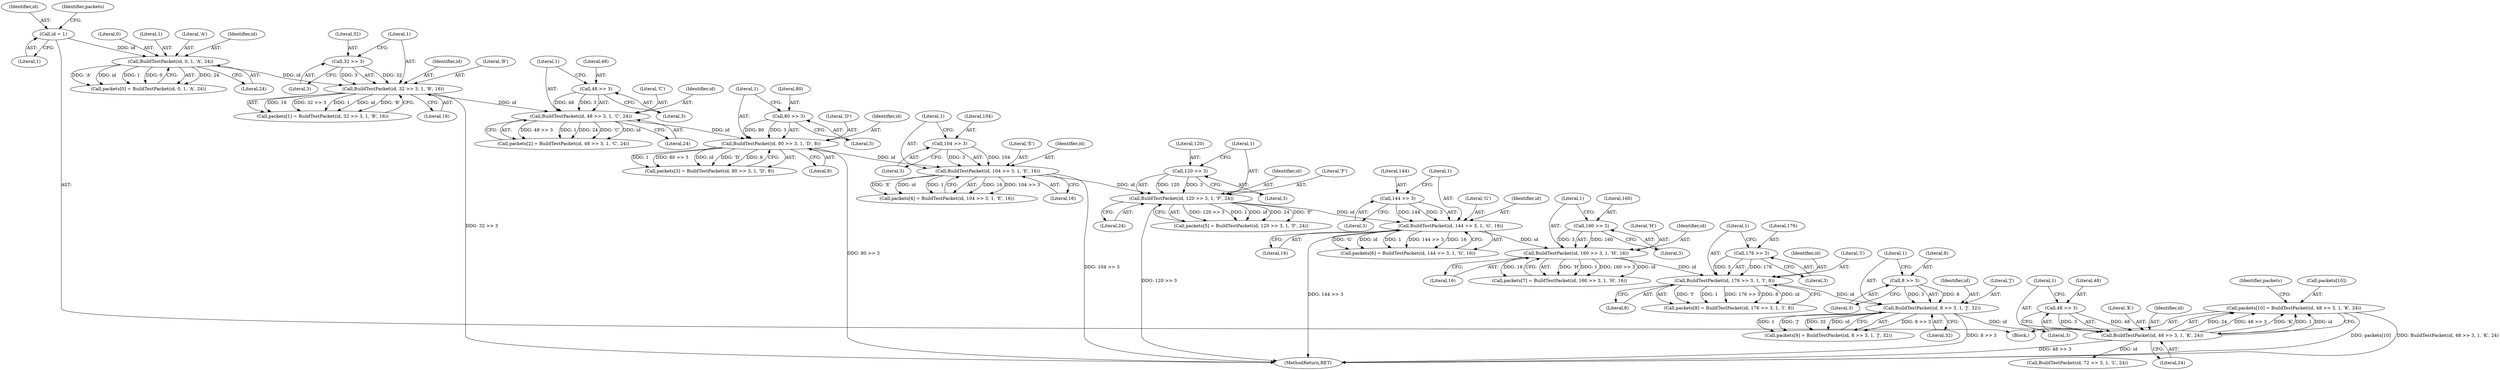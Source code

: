 digraph "0_suricata_4a04f814b15762eb446a5ead4d69d021512df6f8_1@pointer" {
"1000262" [label="(Call,packets[10] = BuildTestPacket(id, 48 >> 3, 1, 'K', 24))"];
"1000266" [label="(Call,BuildTestPacket(id, 48 >> 3, 1, 'K', 24))"];
"1000254" [label="(Call,BuildTestPacket(id, 8 >> 3, 1, 'J', 32))"];
"1000242" [label="(Call,BuildTestPacket(id, 176 >> 3, 1, 'I', 8))"];
"1000230" [label="(Call,BuildTestPacket(id, 160 >> 3, 1, 'H', 16))"];
"1000218" [label="(Call,BuildTestPacket(id, 144 >> 3, 1, 'G', 16))"];
"1000206" [label="(Call,BuildTestPacket(id, 120 >> 3, 1, 'F', 24))"];
"1000194" [label="(Call,BuildTestPacket(id, 104 >> 3, 1, 'E', 16))"];
"1000182" [label="(Call,BuildTestPacket(id, 80 >> 3, 1, 'D', 8))"];
"1000170" [label="(Call,BuildTestPacket(id, 48 >> 3, 1, 'C', 24))"];
"1000158" [label="(Call,BuildTestPacket(id, 32 >> 3, 1, 'B', 16))"];
"1000148" [label="(Call,BuildTestPacket(id, 0, 1, 'A', 24))"];
"1000135" [label="(Call,id = 1)"];
"1000160" [label="(Call,32 >> 3)"];
"1000172" [label="(Call,48 >> 3)"];
"1000184" [label="(Call,80 >> 3)"];
"1000196" [label="(Call,104 >> 3)"];
"1000208" [label="(Call,120 >> 3)"];
"1000220" [label="(Call,144 >> 3)"];
"1000232" [label="(Call,160 >> 3)"];
"1000244" [label="(Call,176 >> 3)"];
"1000256" [label="(Call,8 >> 3)"];
"1000268" [label="(Call,48 >> 3)"];
"1000249" [label="(Literal,8)"];
"1000189" [label="(Literal,8)"];
"1000199" [label="(Literal,1)"];
"1000243" [label="(Identifier,id)"];
"1000235" [label="(Literal,1)"];
"1000197" [label="(Literal,104)"];
"1000127" [label="(Block,)"];
"1000207" [label="(Identifier,id)"];
"1000230" [label="(Call,BuildTestPacket(id, 160 >> 3, 1, 'H', 16))"];
"1000254" [label="(Call,BuildTestPacket(id, 8 >> 3, 1, 'J', 32))"];
"1000137" [label="(Literal,1)"];
"1000176" [label="(Literal,'C')"];
"1000187" [label="(Literal,1)"];
"1000505" [label="(MethodReturn,RET)"];
"1000175" [label="(Literal,1)"];
"1000161" [label="(Literal,32)"];
"1000158" [label="(Call,BuildTestPacket(id, 32 >> 3, 1, 'B', 16))"];
"1000218" [label="(Call,BuildTestPacket(id, 144 >> 3, 1, 'G', 16))"];
"1000271" [label="(Literal,1)"];
"1000154" [label="(Call,packets[1] = BuildTestPacket(id, 32 >> 3, 1, 'B', 16))"];
"1000162" [label="(Literal,3)"];
"1000153" [label="(Literal,24)"];
"1000188" [label="(Literal,'D')"];
"1000226" [label="(Call,packets[7] = BuildTestPacket(id, 160 >> 3, 1, 'H', 16))"];
"1000206" [label="(Call,BuildTestPacket(id, 120 >> 3, 1, 'F', 24))"];
"1000182" [label="(Call,BuildTestPacket(id, 80 >> 3, 1, 'D', 8))"];
"1000232" [label="(Call,160 >> 3)"];
"1000136" [label="(Identifier,id)"];
"1000144" [label="(Call,packets[0] = BuildTestPacket(id, 0, 1, 'A', 24))"];
"1000266" [label="(Call,BuildTestPacket(id, 48 >> 3, 1, 'K', 24))"];
"1000212" [label="(Literal,'F')"];
"1000174" [label="(Literal,3)"];
"1000256" [label="(Call,8 >> 3)"];
"1000236" [label="(Literal,'H')"];
"1000178" [label="(Call,packets[3] = BuildTestPacket(id, 80 >> 3, 1, 'D', 8))"];
"1000255" [label="(Identifier,id)"];
"1000173" [label="(Literal,48)"];
"1000150" [label="(Literal,0)"];
"1000200" [label="(Literal,'E')"];
"1000159" [label="(Identifier,id)"];
"1000165" [label="(Literal,16)"];
"1000246" [label="(Literal,3)"];
"1000238" [label="(Call,packets[8] = BuildTestPacket(id, 176 >> 3, 1, 'I', 8))"];
"1000224" [label="(Literal,'G')"];
"1000231" [label="(Identifier,id)"];
"1000259" [label="(Literal,1)"];
"1000172" [label="(Call,48 >> 3)"];
"1000222" [label="(Literal,3)"];
"1000201" [label="(Literal,16)"];
"1000234" [label="(Literal,3)"];
"1000209" [label="(Literal,120)"];
"1000164" [label="(Literal,'B')"];
"1000160" [label="(Call,32 >> 3)"];
"1000140" [label="(Identifier,packets)"];
"1000268" [label="(Call,48 >> 3)"];
"1000184" [label="(Call,80 >> 3)"];
"1000244" [label="(Call,176 >> 3)"];
"1000151" [label="(Literal,1)"];
"1000221" [label="(Literal,144)"];
"1000237" [label="(Literal,16)"];
"1000166" [label="(Call,packets[2] = BuildTestPacket(id, 48 >> 3, 1, 'C', 24))"];
"1000270" [label="(Literal,3)"];
"1000276" [label="(Identifier,packets)"];
"1000190" [label="(Call,packets[4] = BuildTestPacket(id, 104 >> 3, 1, 'E', 16))"];
"1000186" [label="(Literal,3)"];
"1000208" [label="(Call,120 >> 3)"];
"1000257" [label="(Literal,8)"];
"1000211" [label="(Literal,1)"];
"1000263" [label="(Call,packets[10])"];
"1000272" [label="(Literal,'K')"];
"1000198" [label="(Literal,3)"];
"1000183" [label="(Identifier,id)"];
"1000195" [label="(Identifier,id)"];
"1000210" [label="(Literal,3)"];
"1000214" [label="(Call,packets[6] = BuildTestPacket(id, 144 >> 3, 1, 'G', 16))"];
"1000185" [label="(Literal,80)"];
"1000177" [label="(Literal,24)"];
"1000233" [label="(Literal,160)"];
"1000202" [label="(Call,packets[5] = BuildTestPacket(id, 120 >> 3, 1, 'F', 24))"];
"1000171" [label="(Identifier,id)"];
"1000248" [label="(Literal,'I')"];
"1000247" [label="(Literal,1)"];
"1000220" [label="(Call,144 >> 3)"];
"1000219" [label="(Identifier,id)"];
"1000267" [label="(Identifier,id)"];
"1000170" [label="(Call,BuildTestPacket(id, 48 >> 3, 1, 'C', 24))"];
"1000163" [label="(Literal,1)"];
"1000223" [label="(Literal,1)"];
"1000278" [label="(Call,BuildTestPacket(id, 72 >> 3, 1, 'L', 24))"];
"1000242" [label="(Call,BuildTestPacket(id, 176 >> 3, 1, 'I', 8))"];
"1000194" [label="(Call,BuildTestPacket(id, 104 >> 3, 1, 'E', 16))"];
"1000196" [label="(Call,104 >> 3)"];
"1000225" [label="(Literal,16)"];
"1000213" [label="(Literal,24)"];
"1000258" [label="(Literal,3)"];
"1000135" [label="(Call,id = 1)"];
"1000260" [label="(Literal,'J')"];
"1000262" [label="(Call,packets[10] = BuildTestPacket(id, 48 >> 3, 1, 'K', 24))"];
"1000152" [label="(Literal,'A')"];
"1000269" [label="(Literal,48)"];
"1000149" [label="(Identifier,id)"];
"1000273" [label="(Literal,24)"];
"1000261" [label="(Literal,32)"];
"1000245" [label="(Literal,176)"];
"1000250" [label="(Call,packets[9] = BuildTestPacket(id, 8 >> 3, 1, 'J', 32))"];
"1000148" [label="(Call,BuildTestPacket(id, 0, 1, 'A', 24))"];
"1000262" -> "1000127"  [label="AST: "];
"1000262" -> "1000266"  [label="CFG: "];
"1000263" -> "1000262"  [label="AST: "];
"1000266" -> "1000262"  [label="AST: "];
"1000276" -> "1000262"  [label="CFG: "];
"1000262" -> "1000505"  [label="DDG: packets[10]"];
"1000262" -> "1000505"  [label="DDG: BuildTestPacket(id, 48 >> 3, 1, 'K', 24)"];
"1000266" -> "1000262"  [label="DDG: 24"];
"1000266" -> "1000262"  [label="DDG: 48 >> 3"];
"1000266" -> "1000262"  [label="DDG: 'K'"];
"1000266" -> "1000262"  [label="DDG: 1"];
"1000266" -> "1000262"  [label="DDG: id"];
"1000266" -> "1000273"  [label="CFG: "];
"1000267" -> "1000266"  [label="AST: "];
"1000268" -> "1000266"  [label="AST: "];
"1000271" -> "1000266"  [label="AST: "];
"1000272" -> "1000266"  [label="AST: "];
"1000273" -> "1000266"  [label="AST: "];
"1000266" -> "1000505"  [label="DDG: 48 >> 3"];
"1000254" -> "1000266"  [label="DDG: id"];
"1000268" -> "1000266"  [label="DDG: 48"];
"1000268" -> "1000266"  [label="DDG: 3"];
"1000266" -> "1000278"  [label="DDG: id"];
"1000254" -> "1000250"  [label="AST: "];
"1000254" -> "1000261"  [label="CFG: "];
"1000255" -> "1000254"  [label="AST: "];
"1000256" -> "1000254"  [label="AST: "];
"1000259" -> "1000254"  [label="AST: "];
"1000260" -> "1000254"  [label="AST: "];
"1000261" -> "1000254"  [label="AST: "];
"1000250" -> "1000254"  [label="CFG: "];
"1000254" -> "1000505"  [label="DDG: 8 >> 3"];
"1000254" -> "1000250"  [label="DDG: 8 >> 3"];
"1000254" -> "1000250"  [label="DDG: 1"];
"1000254" -> "1000250"  [label="DDG: 'J'"];
"1000254" -> "1000250"  [label="DDG: 32"];
"1000254" -> "1000250"  [label="DDG: id"];
"1000242" -> "1000254"  [label="DDG: id"];
"1000256" -> "1000254"  [label="DDG: 8"];
"1000256" -> "1000254"  [label="DDG: 3"];
"1000242" -> "1000238"  [label="AST: "];
"1000242" -> "1000249"  [label="CFG: "];
"1000243" -> "1000242"  [label="AST: "];
"1000244" -> "1000242"  [label="AST: "];
"1000247" -> "1000242"  [label="AST: "];
"1000248" -> "1000242"  [label="AST: "];
"1000249" -> "1000242"  [label="AST: "];
"1000238" -> "1000242"  [label="CFG: "];
"1000242" -> "1000238"  [label="DDG: 'I'"];
"1000242" -> "1000238"  [label="DDG: 1"];
"1000242" -> "1000238"  [label="DDG: 176 >> 3"];
"1000242" -> "1000238"  [label="DDG: 8"];
"1000242" -> "1000238"  [label="DDG: id"];
"1000230" -> "1000242"  [label="DDG: id"];
"1000244" -> "1000242"  [label="DDG: 176"];
"1000244" -> "1000242"  [label="DDG: 3"];
"1000230" -> "1000226"  [label="AST: "];
"1000230" -> "1000237"  [label="CFG: "];
"1000231" -> "1000230"  [label="AST: "];
"1000232" -> "1000230"  [label="AST: "];
"1000235" -> "1000230"  [label="AST: "];
"1000236" -> "1000230"  [label="AST: "];
"1000237" -> "1000230"  [label="AST: "];
"1000226" -> "1000230"  [label="CFG: "];
"1000230" -> "1000226"  [label="DDG: 'H'"];
"1000230" -> "1000226"  [label="DDG: 1"];
"1000230" -> "1000226"  [label="DDG: 160 >> 3"];
"1000230" -> "1000226"  [label="DDG: id"];
"1000230" -> "1000226"  [label="DDG: 16"];
"1000218" -> "1000230"  [label="DDG: id"];
"1000232" -> "1000230"  [label="DDG: 160"];
"1000232" -> "1000230"  [label="DDG: 3"];
"1000218" -> "1000214"  [label="AST: "];
"1000218" -> "1000225"  [label="CFG: "];
"1000219" -> "1000218"  [label="AST: "];
"1000220" -> "1000218"  [label="AST: "];
"1000223" -> "1000218"  [label="AST: "];
"1000224" -> "1000218"  [label="AST: "];
"1000225" -> "1000218"  [label="AST: "];
"1000214" -> "1000218"  [label="CFG: "];
"1000218" -> "1000505"  [label="DDG: 144 >> 3"];
"1000218" -> "1000214"  [label="DDG: 'G'"];
"1000218" -> "1000214"  [label="DDG: id"];
"1000218" -> "1000214"  [label="DDG: 1"];
"1000218" -> "1000214"  [label="DDG: 144 >> 3"];
"1000218" -> "1000214"  [label="DDG: 16"];
"1000206" -> "1000218"  [label="DDG: id"];
"1000220" -> "1000218"  [label="DDG: 144"];
"1000220" -> "1000218"  [label="DDG: 3"];
"1000206" -> "1000202"  [label="AST: "];
"1000206" -> "1000213"  [label="CFG: "];
"1000207" -> "1000206"  [label="AST: "];
"1000208" -> "1000206"  [label="AST: "];
"1000211" -> "1000206"  [label="AST: "];
"1000212" -> "1000206"  [label="AST: "];
"1000213" -> "1000206"  [label="AST: "];
"1000202" -> "1000206"  [label="CFG: "];
"1000206" -> "1000505"  [label="DDG: 120 >> 3"];
"1000206" -> "1000202"  [label="DDG: 120 >> 3"];
"1000206" -> "1000202"  [label="DDG: 1"];
"1000206" -> "1000202"  [label="DDG: id"];
"1000206" -> "1000202"  [label="DDG: 24"];
"1000206" -> "1000202"  [label="DDG: 'F'"];
"1000194" -> "1000206"  [label="DDG: id"];
"1000208" -> "1000206"  [label="DDG: 120"];
"1000208" -> "1000206"  [label="DDG: 3"];
"1000194" -> "1000190"  [label="AST: "];
"1000194" -> "1000201"  [label="CFG: "];
"1000195" -> "1000194"  [label="AST: "];
"1000196" -> "1000194"  [label="AST: "];
"1000199" -> "1000194"  [label="AST: "];
"1000200" -> "1000194"  [label="AST: "];
"1000201" -> "1000194"  [label="AST: "];
"1000190" -> "1000194"  [label="CFG: "];
"1000194" -> "1000505"  [label="DDG: 104 >> 3"];
"1000194" -> "1000190"  [label="DDG: 16"];
"1000194" -> "1000190"  [label="DDG: 104 >> 3"];
"1000194" -> "1000190"  [label="DDG: 'E'"];
"1000194" -> "1000190"  [label="DDG: id"];
"1000194" -> "1000190"  [label="DDG: 1"];
"1000182" -> "1000194"  [label="DDG: id"];
"1000196" -> "1000194"  [label="DDG: 104"];
"1000196" -> "1000194"  [label="DDG: 3"];
"1000182" -> "1000178"  [label="AST: "];
"1000182" -> "1000189"  [label="CFG: "];
"1000183" -> "1000182"  [label="AST: "];
"1000184" -> "1000182"  [label="AST: "];
"1000187" -> "1000182"  [label="AST: "];
"1000188" -> "1000182"  [label="AST: "];
"1000189" -> "1000182"  [label="AST: "];
"1000178" -> "1000182"  [label="CFG: "];
"1000182" -> "1000505"  [label="DDG: 80 >> 3"];
"1000182" -> "1000178"  [label="DDG: 1"];
"1000182" -> "1000178"  [label="DDG: 80 >> 3"];
"1000182" -> "1000178"  [label="DDG: id"];
"1000182" -> "1000178"  [label="DDG: 'D'"];
"1000182" -> "1000178"  [label="DDG: 8"];
"1000170" -> "1000182"  [label="DDG: id"];
"1000184" -> "1000182"  [label="DDG: 80"];
"1000184" -> "1000182"  [label="DDG: 3"];
"1000170" -> "1000166"  [label="AST: "];
"1000170" -> "1000177"  [label="CFG: "];
"1000171" -> "1000170"  [label="AST: "];
"1000172" -> "1000170"  [label="AST: "];
"1000175" -> "1000170"  [label="AST: "];
"1000176" -> "1000170"  [label="AST: "];
"1000177" -> "1000170"  [label="AST: "];
"1000166" -> "1000170"  [label="CFG: "];
"1000170" -> "1000166"  [label="DDG: 48 >> 3"];
"1000170" -> "1000166"  [label="DDG: 1"];
"1000170" -> "1000166"  [label="DDG: 24"];
"1000170" -> "1000166"  [label="DDG: 'C'"];
"1000170" -> "1000166"  [label="DDG: id"];
"1000158" -> "1000170"  [label="DDG: id"];
"1000172" -> "1000170"  [label="DDG: 48"];
"1000172" -> "1000170"  [label="DDG: 3"];
"1000158" -> "1000154"  [label="AST: "];
"1000158" -> "1000165"  [label="CFG: "];
"1000159" -> "1000158"  [label="AST: "];
"1000160" -> "1000158"  [label="AST: "];
"1000163" -> "1000158"  [label="AST: "];
"1000164" -> "1000158"  [label="AST: "];
"1000165" -> "1000158"  [label="AST: "];
"1000154" -> "1000158"  [label="CFG: "];
"1000158" -> "1000505"  [label="DDG: 32 >> 3"];
"1000158" -> "1000154"  [label="DDG: 16"];
"1000158" -> "1000154"  [label="DDG: 32 >> 3"];
"1000158" -> "1000154"  [label="DDG: 1"];
"1000158" -> "1000154"  [label="DDG: id"];
"1000158" -> "1000154"  [label="DDG: 'B'"];
"1000148" -> "1000158"  [label="DDG: id"];
"1000160" -> "1000158"  [label="DDG: 32"];
"1000160" -> "1000158"  [label="DDG: 3"];
"1000148" -> "1000144"  [label="AST: "];
"1000148" -> "1000153"  [label="CFG: "];
"1000149" -> "1000148"  [label="AST: "];
"1000150" -> "1000148"  [label="AST: "];
"1000151" -> "1000148"  [label="AST: "];
"1000152" -> "1000148"  [label="AST: "];
"1000153" -> "1000148"  [label="AST: "];
"1000144" -> "1000148"  [label="CFG: "];
"1000148" -> "1000144"  [label="DDG: 24"];
"1000148" -> "1000144"  [label="DDG: 'A'"];
"1000148" -> "1000144"  [label="DDG: id"];
"1000148" -> "1000144"  [label="DDG: 1"];
"1000148" -> "1000144"  [label="DDG: 0"];
"1000135" -> "1000148"  [label="DDG: id"];
"1000135" -> "1000127"  [label="AST: "];
"1000135" -> "1000137"  [label="CFG: "];
"1000136" -> "1000135"  [label="AST: "];
"1000137" -> "1000135"  [label="AST: "];
"1000140" -> "1000135"  [label="CFG: "];
"1000160" -> "1000162"  [label="CFG: "];
"1000161" -> "1000160"  [label="AST: "];
"1000162" -> "1000160"  [label="AST: "];
"1000163" -> "1000160"  [label="CFG: "];
"1000172" -> "1000174"  [label="CFG: "];
"1000173" -> "1000172"  [label="AST: "];
"1000174" -> "1000172"  [label="AST: "];
"1000175" -> "1000172"  [label="CFG: "];
"1000184" -> "1000186"  [label="CFG: "];
"1000185" -> "1000184"  [label="AST: "];
"1000186" -> "1000184"  [label="AST: "];
"1000187" -> "1000184"  [label="CFG: "];
"1000196" -> "1000198"  [label="CFG: "];
"1000197" -> "1000196"  [label="AST: "];
"1000198" -> "1000196"  [label="AST: "];
"1000199" -> "1000196"  [label="CFG: "];
"1000208" -> "1000210"  [label="CFG: "];
"1000209" -> "1000208"  [label="AST: "];
"1000210" -> "1000208"  [label="AST: "];
"1000211" -> "1000208"  [label="CFG: "];
"1000220" -> "1000222"  [label="CFG: "];
"1000221" -> "1000220"  [label="AST: "];
"1000222" -> "1000220"  [label="AST: "];
"1000223" -> "1000220"  [label="CFG: "];
"1000232" -> "1000234"  [label="CFG: "];
"1000233" -> "1000232"  [label="AST: "];
"1000234" -> "1000232"  [label="AST: "];
"1000235" -> "1000232"  [label="CFG: "];
"1000244" -> "1000246"  [label="CFG: "];
"1000245" -> "1000244"  [label="AST: "];
"1000246" -> "1000244"  [label="AST: "];
"1000247" -> "1000244"  [label="CFG: "];
"1000256" -> "1000258"  [label="CFG: "];
"1000257" -> "1000256"  [label="AST: "];
"1000258" -> "1000256"  [label="AST: "];
"1000259" -> "1000256"  [label="CFG: "];
"1000268" -> "1000270"  [label="CFG: "];
"1000269" -> "1000268"  [label="AST: "];
"1000270" -> "1000268"  [label="AST: "];
"1000271" -> "1000268"  [label="CFG: "];
}
